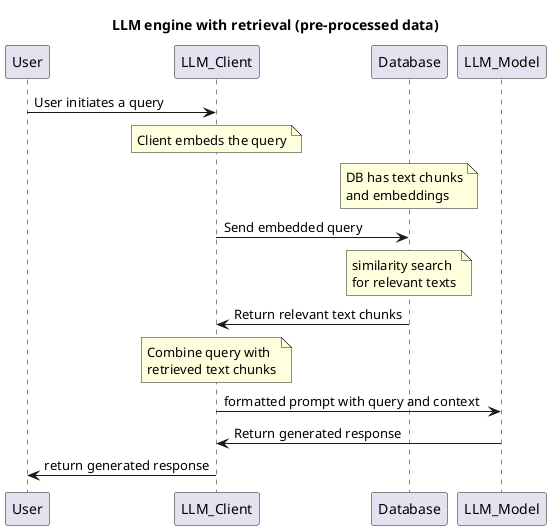 @startuml
title LLM engine with retrieval (pre-processed data)
User -> LLM_Client: User initiates a query
note over LLM_Client: Client embeds the query
note over Database: DB has text chunks\nand embeddings
LLM_Client -> Database: Send embedded query
note over Database: similarity search\nfor relevant texts
Database -> LLM_Client: Return relevant text chunks
note over LLM_Client: Combine query with\nretrieved text chunks
LLM_Client -> LLM_Model: formatted prompt with query and context
LLM_Model -> LLM_Client: Return generated response
LLM_Client -> User: return generated response
@enduml
